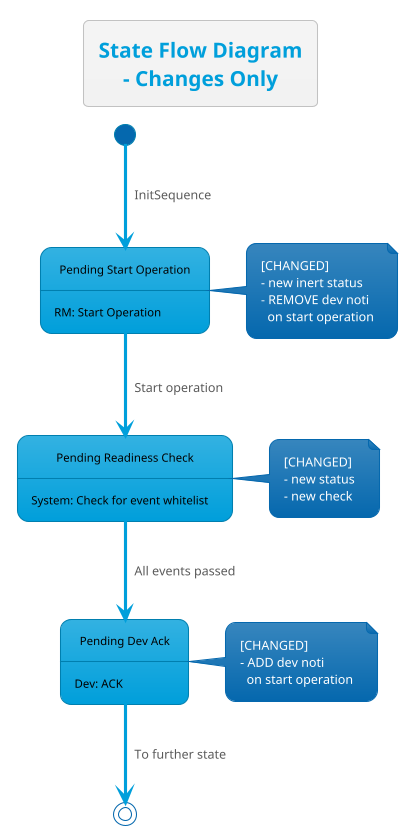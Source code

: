 @startuml
!theme bluegray
skinparam FooterFontColor black
skinparam StateFontColor black

state "Pending Start Operation" as preOp
state "Pending Dev Ack" as pendingDevAck
state "Pending Readiness Check" as pendingReadiness

title State Flow Diagram\n- Changes Only

[*] --> preOp : InitSequence
note right of preOp : [CHANGED]\n- new inert status\n- REMOVE dev noti\n  on start operation
preOp: RM: Start Operation

note right of pendingReadiness : [CHANGED] \n- new status\n- new check
preOp --> pendingReadiness : Start operation

pendingReadiness --> pendingDevAck : All events passed
pendingReadiness: System: Check for event whitelist

note right of pendingDevAck : [CHANGED]\n- ADD dev noti\n  on start operation
pendingDevAck: Dev: ACK
pendingDevAck --> [*] : To further state

@enduml